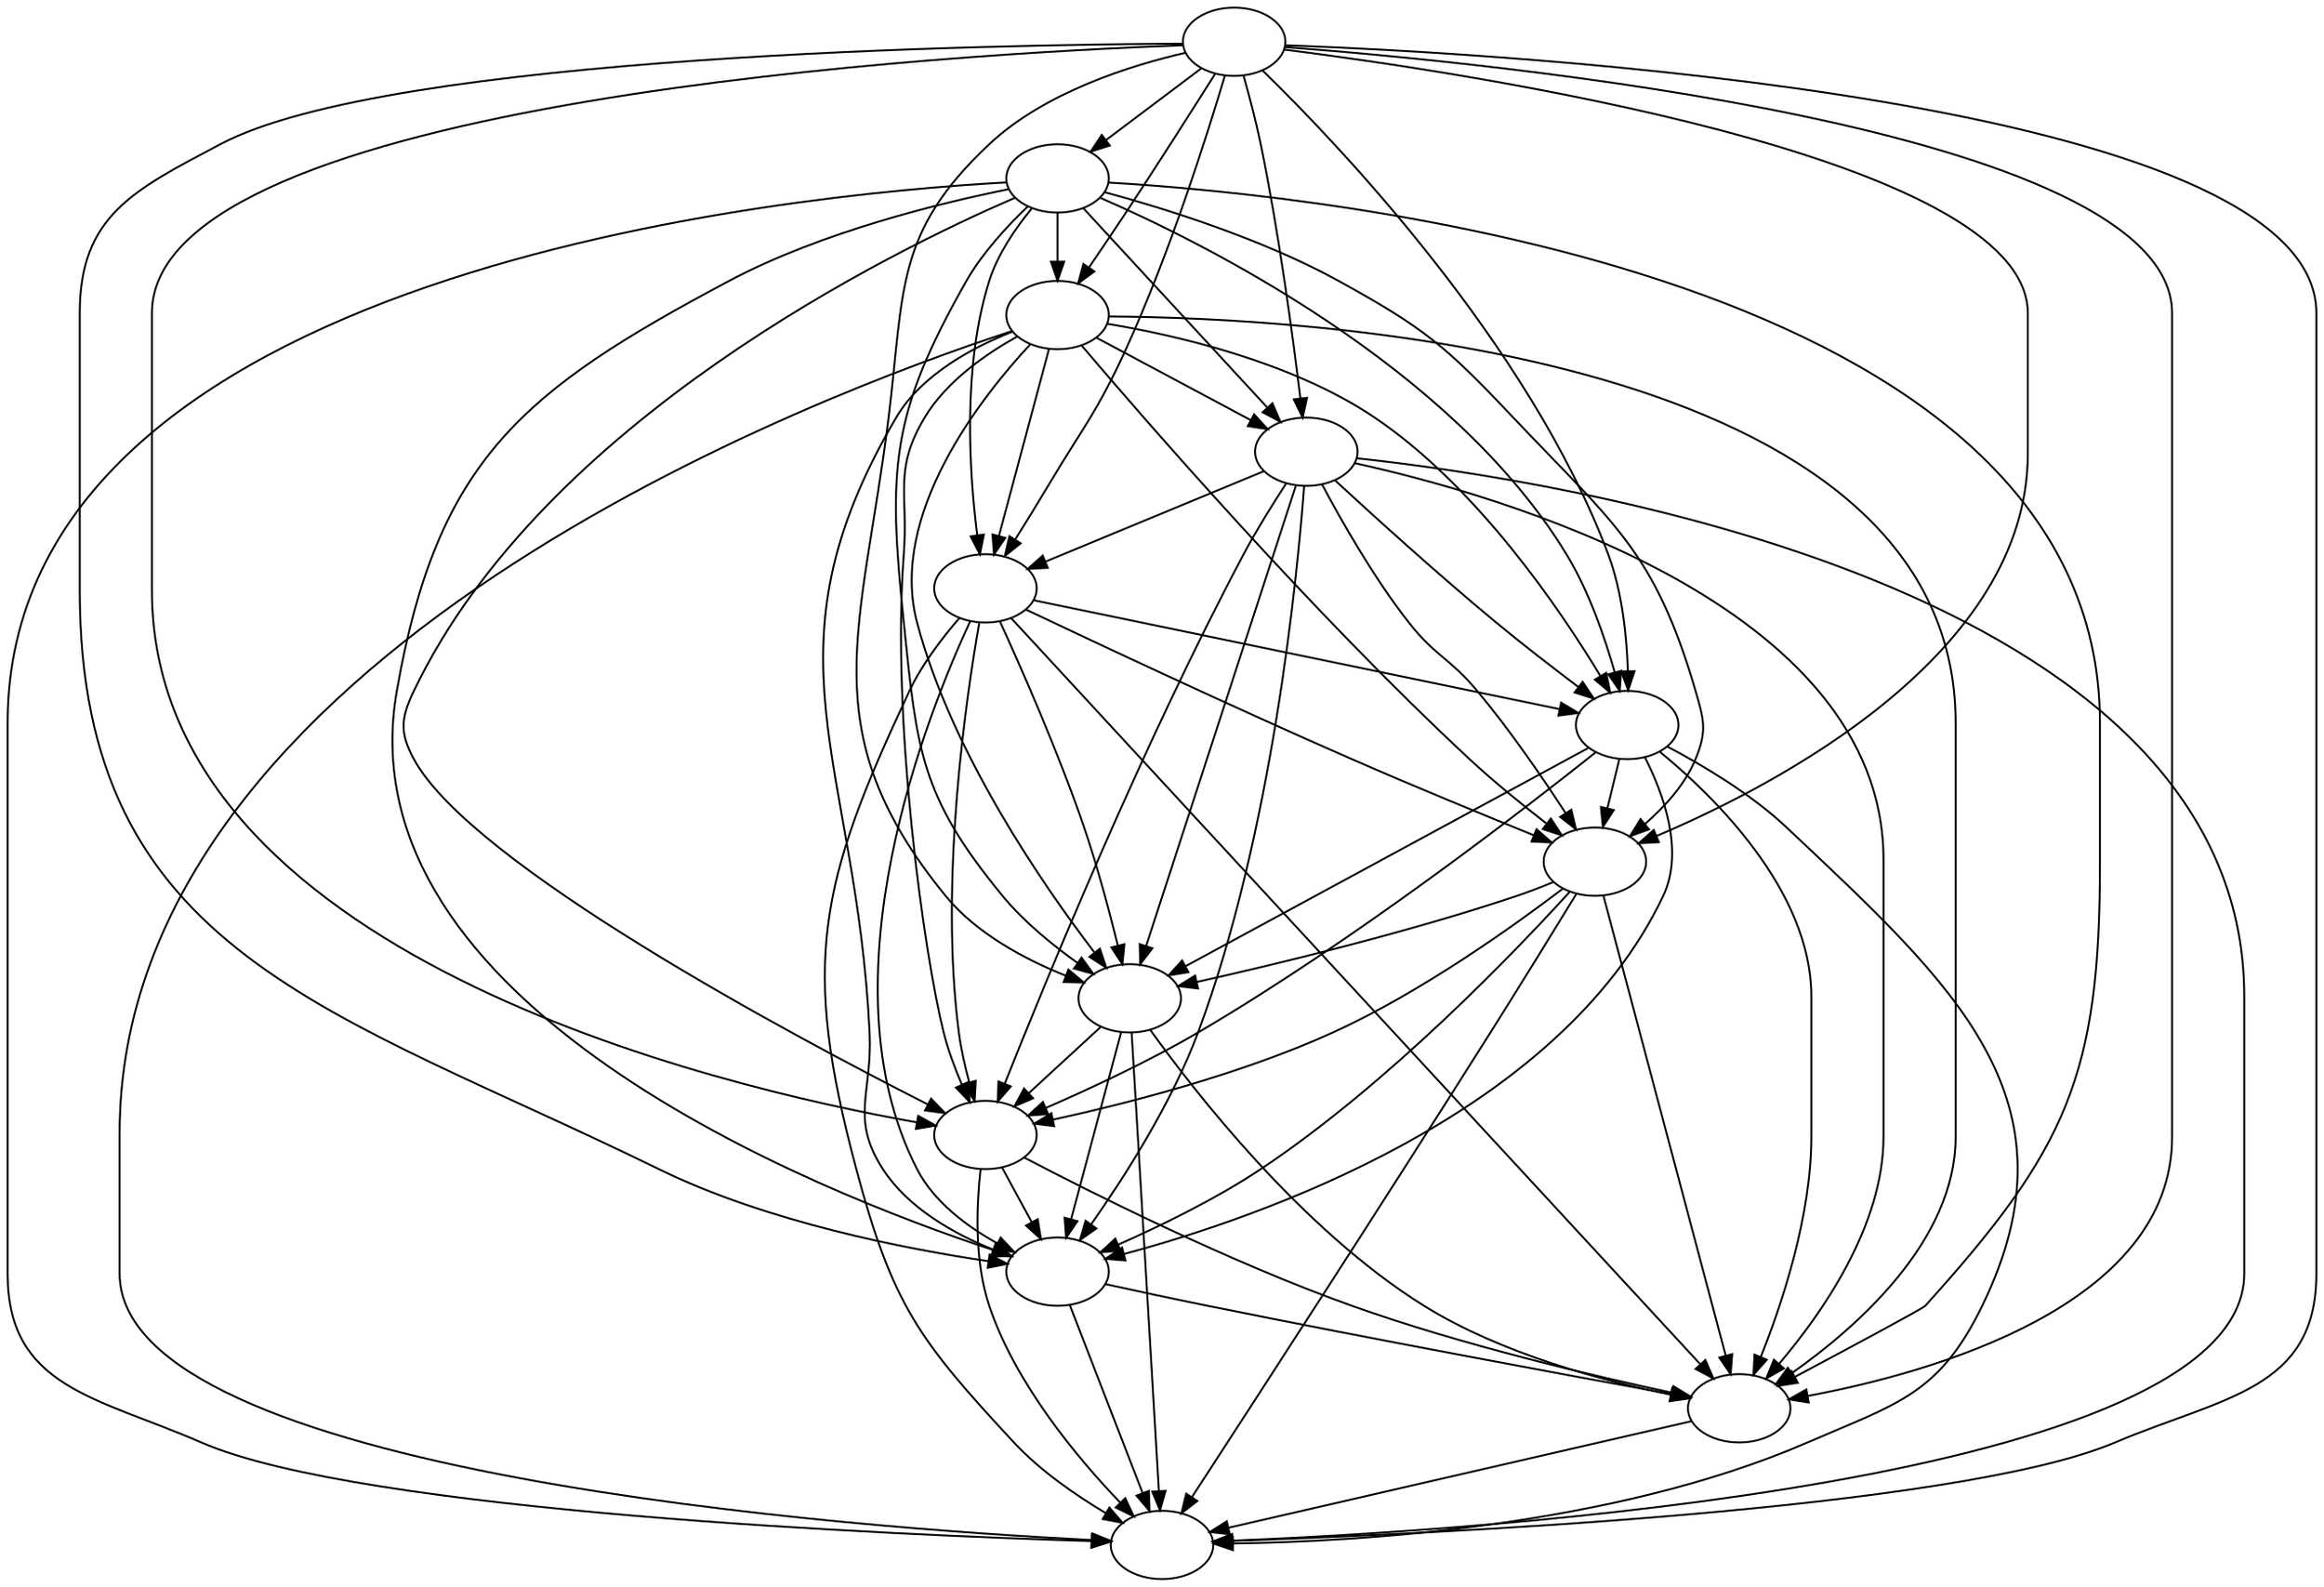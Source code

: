 digraph {
	"../prueba/9326871.10.jpg" [
		image = "../prueba/9326871.10.jpg",
		label = ""
	];
	"../prueba/9326871.11.jpg" [
		image = "../prueba/9326871.11.jpg",
		label = ""
	];
	"../prueba/9326871.12.jpg" [
		image = "../prueba/9326871.12.jpg",
		label = ""
	];
	"../prueba/9326871.14.jpg" [
		image = "../prueba/9326871.14.jpg",
		label = ""
	];
	"../prueba/9326871.15.jpg" [
		image = "../prueba/9326871.15.jpg",
		label = ""
	];
	"../prueba/9326871.16.jpg" [
		image = "../prueba/9326871.16.jpg",
		label = ""
	];
	"../prueba/9326871.19.jpg" [
		image = "../prueba/9326871.19.jpg",
		label = ""
	];
	"../prueba/9326871.1.jpg" [
		image = "../prueba/9326871.1.jpg",
		label = ""
	];
	"../prueba/9326871.2.jpg" [
		image = "../prueba/9326871.2.jpg",
		label = ""
	];
	"../prueba/9326871.3.jpg" [
		image = "../prueba/9326871.3.jpg",
		label = ""
	];
	"../prueba/9326871.7.jpg" [
		image = "../prueba/9326871.7.jpg",
		label = ""
	];
	"../prueba/9326871.8.jpg" [
		image = "../prueba/9326871.8.jpg",
		label = ""
	];
	"../prueba/9326871.10.jpg" -> "../prueba/9326871.11.jpg"
	"../prueba/9326871.10.jpg" -> "../prueba/9326871.12.jpg"
	"../prueba/9326871.10.jpg" -> "../prueba/9326871.14.jpg"
	"../prueba/9326871.10.jpg" -> "../prueba/9326871.15.jpg"
	"../prueba/9326871.10.jpg" -> "../prueba/9326871.16.jpg"
	"../prueba/9326871.10.jpg" -> "../prueba/9326871.19.jpg"
	"../prueba/9326871.10.jpg" -> "../prueba/9326871.1.jpg"
	"../prueba/9326871.10.jpg" -> "../prueba/9326871.2.jpg"
	"../prueba/9326871.10.jpg" -> "../prueba/9326871.3.jpg"
	"../prueba/9326871.10.jpg" -> "../prueba/9326871.7.jpg"
	"../prueba/9326871.10.jpg" -> "../prueba/9326871.8.jpg"
	"../prueba/9326871.11.jpg" -> "../prueba/9326871.12.jpg"
	"../prueba/9326871.11.jpg" -> "../prueba/9326871.14.jpg"
	"../prueba/9326871.11.jpg" -> "../prueba/9326871.15.jpg"
	"../prueba/9326871.11.jpg" -> "../prueba/9326871.16.jpg"
	"../prueba/9326871.11.jpg" -> "../prueba/9326871.19.jpg"
	"../prueba/9326871.11.jpg" -> "../prueba/9326871.1.jpg"
	"../prueba/9326871.11.jpg" -> "../prueba/9326871.2.jpg"
	"../prueba/9326871.11.jpg" -> "../prueba/9326871.3.jpg"
	"../prueba/9326871.11.jpg" -> "../prueba/9326871.7.jpg"
	"../prueba/9326871.11.jpg" -> "../prueba/9326871.8.jpg"
	"../prueba/9326871.12.jpg" -> "../prueba/9326871.14.jpg"
	"../prueba/9326871.12.jpg" -> "../prueba/9326871.15.jpg"
	"../prueba/9326871.12.jpg" -> "../prueba/9326871.16.jpg"
	"../prueba/9326871.12.jpg" -> "../prueba/9326871.19.jpg"
	"../prueba/9326871.12.jpg" -> "../prueba/9326871.1.jpg"
	"../prueba/9326871.12.jpg" -> "../prueba/9326871.2.jpg"
	"../prueba/9326871.12.jpg" -> "../prueba/9326871.3.jpg"
	"../prueba/9326871.12.jpg" -> "../prueba/9326871.7.jpg"
	"../prueba/9326871.12.jpg" -> "../prueba/9326871.8.jpg"
	"../prueba/9326871.14.jpg" -> "../prueba/9326871.15.jpg"
	"../prueba/9326871.14.jpg" -> "../prueba/9326871.16.jpg"
	"../prueba/9326871.14.jpg" -> "../prueba/9326871.19.jpg"
	"../prueba/9326871.14.jpg" -> "../prueba/9326871.1.jpg"
	"../prueba/9326871.14.jpg" -> "../prueba/9326871.2.jpg"
	"../prueba/9326871.14.jpg" -> "../prueba/9326871.3.jpg"
	"../prueba/9326871.14.jpg" -> "../prueba/9326871.7.jpg"
	"../prueba/9326871.14.jpg" -> "../prueba/9326871.8.jpg"
	"../prueba/9326871.15.jpg" -> "../prueba/9326871.16.jpg"
	"../prueba/9326871.15.jpg" -> "../prueba/9326871.19.jpg"
	"../prueba/9326871.15.jpg" -> "../prueba/9326871.1.jpg"
	"../prueba/9326871.15.jpg" -> "../prueba/9326871.2.jpg"
	"../prueba/9326871.15.jpg" -> "../prueba/9326871.3.jpg"
	"../prueba/9326871.15.jpg" -> "../prueba/9326871.7.jpg"
	"../prueba/9326871.15.jpg" -> "../prueba/9326871.8.jpg"
	"../prueba/9326871.16.jpg" -> "../prueba/9326871.19.jpg"
	"../prueba/9326871.16.jpg" -> "../prueba/9326871.1.jpg"
	"../prueba/9326871.16.jpg" -> "../prueba/9326871.2.jpg"
	"../prueba/9326871.16.jpg" -> "../prueba/9326871.3.jpg"
	"../prueba/9326871.16.jpg" -> "../prueba/9326871.7.jpg"
	"../prueba/9326871.16.jpg" -> "../prueba/9326871.8.jpg"
	"../prueba/9326871.19.jpg" -> "../prueba/9326871.1.jpg"
	"../prueba/9326871.19.jpg" -> "../prueba/9326871.2.jpg"
	"../prueba/9326871.19.jpg" -> "../prueba/9326871.3.jpg"
	"../prueba/9326871.19.jpg" -> "../prueba/9326871.7.jpg"
	"../prueba/9326871.19.jpg" -> "../prueba/9326871.8.jpg"
	"../prueba/9326871.1.jpg" -> "../prueba/9326871.2.jpg"
	"../prueba/9326871.1.jpg" -> "../prueba/9326871.3.jpg"
	"../prueba/9326871.1.jpg" -> "../prueba/9326871.7.jpg"
	"../prueba/9326871.1.jpg" -> "../prueba/9326871.8.jpg"
	"../prueba/9326871.2.jpg" -> "../prueba/9326871.3.jpg"
	"../prueba/9326871.2.jpg" -> "../prueba/9326871.7.jpg"
	"../prueba/9326871.2.jpg" -> "../prueba/9326871.8.jpg"
	"../prueba/9326871.3.jpg" -> "../prueba/9326871.7.jpg"
	"../prueba/9326871.3.jpg" -> "../prueba/9326871.8.jpg"
	"../prueba/9326871.7.jpg" -> "../prueba/9326871.8.jpg"
}